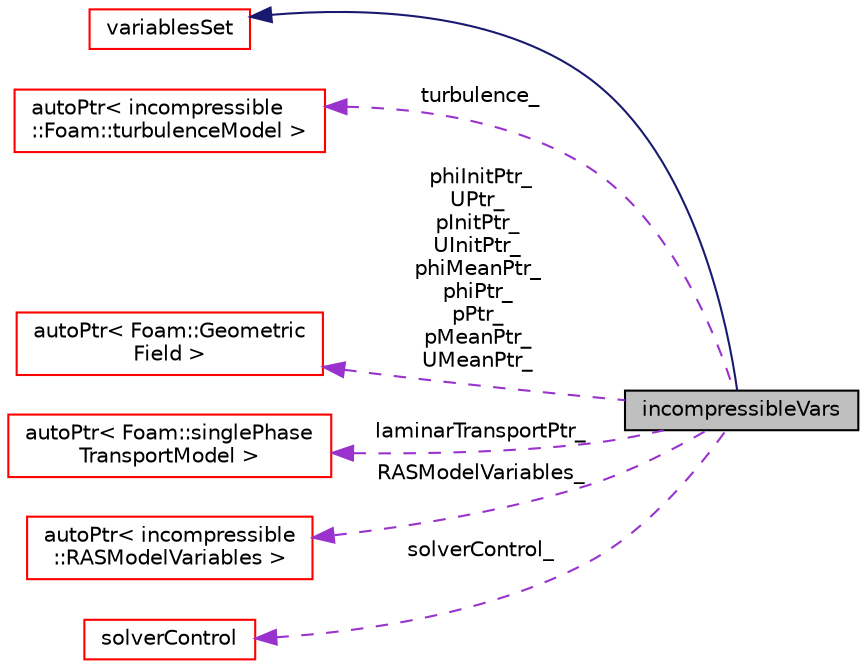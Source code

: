 digraph "incompressibleVars"
{
  bgcolor="transparent";
  edge [fontname="Helvetica",fontsize="10",labelfontname="Helvetica",labelfontsize="10"];
  node [fontname="Helvetica",fontsize="10",shape=record];
  rankdir="LR";
  Node1 [label="incompressibleVars",height=0.2,width=0.4,color="black", fillcolor="grey75", style="filled" fontcolor="black"];
  Node2 -> Node1 [dir="back",color="midnightblue",fontsize="10",style="solid",fontname="Helvetica"];
  Node2 [label="variablesSet",height=0.2,width=0.4,color="red",URL="$classFoam_1_1variablesSet.html",tooltip="Base class for creating a set of variables. "];
  Node3 -> Node1 [dir="back",color="darkorchid3",fontsize="10",style="dashed",label=" turbulence_" ,fontname="Helvetica"];
  Node3 [label="autoPtr\< incompressible\l::Foam::turbulenceModel \>",height=0.2,width=0.4,color="red",URL="$classFoam_1_1autoPtr.html"];
  Node4 -> Node1 [dir="back",color="darkorchid3",fontsize="10",style="dashed",label=" phiInitPtr_\nUPtr_\npInitPtr_\nUInitPtr_\nphiMeanPtr_\nphiPtr_\npPtr_\npMeanPtr_\nUMeanPtr_" ,fontname="Helvetica"];
  Node4 [label="autoPtr\< Foam::Geometric\lField \>",height=0.2,width=0.4,color="red",URL="$classFoam_1_1autoPtr.html"];
  Node5 -> Node1 [dir="back",color="darkorchid3",fontsize="10",style="dashed",label=" laminarTransportPtr_" ,fontname="Helvetica"];
  Node5 [label="autoPtr\< Foam::singlePhase\lTransportModel \>",height=0.2,width=0.4,color="red",URL="$classFoam_1_1autoPtr.html"];
  Node6 -> Node1 [dir="back",color="darkorchid3",fontsize="10",style="dashed",label=" RASModelVariables_" ,fontname="Helvetica"];
  Node6 [label="autoPtr\< incompressible\l::RASModelVariables \>",height=0.2,width=0.4,color="red",URL="$classFoam_1_1autoPtr.html"];
  Node7 -> Node1 [dir="back",color="darkorchid3",fontsize="10",style="dashed",label=" solverControl_" ,fontname="Helvetica"];
  Node7 [label="solverControl",height=0.2,width=0.4,color="red",URL="$classFoam_1_1solverControl.html",tooltip="Base class for solver control classes. "];
}
